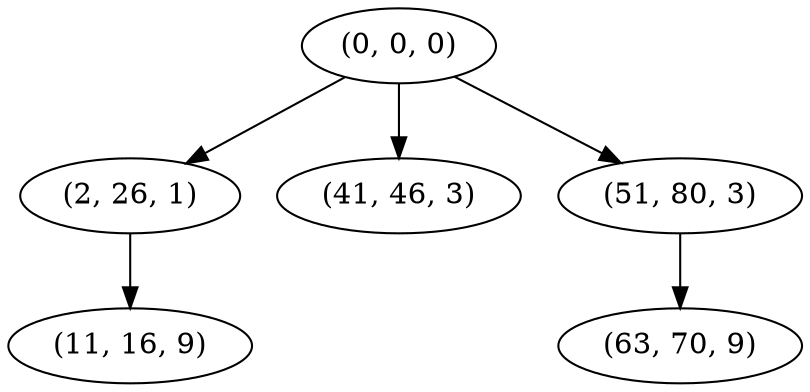 digraph tree {
    "(0, 0, 0)";
    "(2, 26, 1)";
    "(11, 16, 9)";
    "(41, 46, 3)";
    "(51, 80, 3)";
    "(63, 70, 9)";
    "(0, 0, 0)" -> "(2, 26, 1)";
    "(0, 0, 0)" -> "(41, 46, 3)";
    "(0, 0, 0)" -> "(51, 80, 3)";
    "(2, 26, 1)" -> "(11, 16, 9)";
    "(51, 80, 3)" -> "(63, 70, 9)";
}
